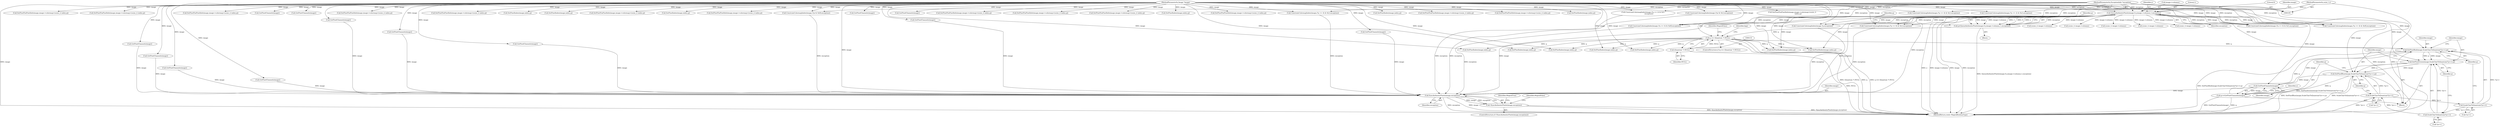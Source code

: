 digraph "0_ImageMagick_cc4ac341f29fa368da6ef01c207deaf8c61f6a2e@pointer" {
"1000772" [label="(Call,SetPixelRed(image,ScaleCharToQuantum(*p++),q))"];
"1000795" [label="(Call,GetPixelChannels(image))"];
"1000786" [label="(Call,SetPixelBlue(image,ScaleCharToQuantum(*p++),q))"];
"1000779" [label="(Call,SetPixelGreen(image,ScaleCharToQuantum(*p++),q))"];
"1000772" [label="(Call,SetPixelRed(image,ScaleCharToQuantum(*p++),q))"];
"1000118" [label="(Call,QueueAuthenticPixels(image,0,y,image->columns,1,exception))"];
"1000106" [label="(MethodParameterIn,Image *image)"];
"1000109" [label="(MethodParameterIn,ssize_t y)"];
"1000110" [label="(MethodParameterIn,ExceptionInfo *exception)"];
"1000774" [label="(Call,ScaleCharToQuantum(*p++))"];
"1000788" [label="(Call,ScaleCharToQuantum(*p++))"];
"1000781" [label="(Call,ScaleCharToQuantum(*p++))"];
"1000128" [label="(Call,q == (Quantum *) NULL)"];
"1000116" [label="(Call,q=QueueAuthenticPixels(image,0,y,image->columns,1,exception))"];
"1000130" [label="(Call,(Quantum *) NULL)"];
"1000793" [label="(Call,q+=GetPixelChannels(image))"];
"1000800" [label="(Call,SyncAuthenticPixels(image,exception))"];
"1000799" [label="(Call,!SyncAuthenticPixels(image,exception))"];
"1000789" [label="(Call,*p++)"];
"1000764" [label="(Call,(ssize_t) image->columns)"];
"1000478" [label="(Call,GetPixelChannels(image))"];
"1000136" [label="(Identifier,bpp)"];
"1000403" [label="(Call,ConstrainColormapIndex(image,(*p) & 0x3,exception))"];
"1000781" [label="(Call,ScaleCharToQuantum(*p++))"];
"1000147" [label="(Call,(ssize_t) image->columns)"];
"1000364" [label="(Call,GetPixelChannels(image))"];
"1000740" [label="(Call,SetPixelViaPixelInfo(image,image->colormap+(ssize_t) index,q))"];
"1000260" [label="(Call,SetPixelViaPixelInfo(image,image->colormap+(ssize_t) index,q))"];
"1000298" [label="(Call,ConstrainColormapIndex(image,(*p >> 6) & 0x3,exception))"];
"1000611" [label="(Call,SetPixelViaPixelInfo(image,image->colormap+(ssize_t) index,q))"];
"1000121" [label="(Identifier,y)"];
"1000122" [label="(Call,image->columns)"];
"1000580" [label="(Call,(ssize_t) image->columns)"];
"1000795" [label="(Call,GetPixelChannels(image))"];
"1000307" [label="(Call,SetPixelIndex(image,index,q))"];
"1000544" [label="(Call,SetPixelIndex(image,index,q))"];
"1000250" [label="(Call,SetPixelViaPixelInfo(image,image->colormap+(ssize_t) index,q))"];
"1000658" [label="(Call,GetPixelChannels(image))"];
"1000775" [label="(Call,*p++)"];
"1000410" [label="(Call,SetPixelIndex(image,index,q))"];
"1000134" [label="(Identifier,MagickFalse)"];
"1000510" [label="(Call,SetPixelViaPixelInfo(image,image->colormap+(ssize_t) index,q))"];
"1000773" [label="(Identifier,image)"];
"1000106" [label="(MethodParameterIn,Image *image)"];
"1000125" [label="(Literal,1)"];
"1000802" [label="(Identifier,exception)"];
"1000368" [label="(Call,ConstrainColormapIndex(image,(*p >> 2) & 0x3,exception))"];
"1000129" [label="(Identifier,q)"];
"1000730" [label="(Call,SetPixelIndex(image,index,q))"];
"1000116" [label="(Call,q=QueueAuthenticPixels(image,0,y,image->columns,1,exception))"];
"1000627" [label="(Call,ConstrainColormapIndex(image,(*p) & 0x0f,exception))"];
"1000792" [label="(Identifier,q)"];
"1000725" [label="(Call,ConstrainColormapIndex(image,*p,exception))"];
"1000771" [label="(Block,)"];
"1000447" [label="(Call,ConstrainColormapIndex(image,(*p >> 6) & 0x3,exception))"];
"1000491" [label="(Call,ConstrainColormapIndex(image,(*p >> 4) & 0x3,exception))"];
"1000801" [label="(Identifier,image)"];
"1000787" [label="(Identifier,image)"];
"1000690" [label="(Call,SetPixelViaPixelInfo(image,image->colormap+(ssize_t) index,q))"];
"1000634" [label="(Call,SetPixelIndex(image,index,q))"];
"1000286" [label="(Call,(ssize_t) image->columns)"];
"1000111" [label="(Block,)"];
"1000680" [label="(Call,SetPixelIndex(image,index,q))"];
"1000333" [label="(Call,ConstrainColormapIndex(image,(*p >> 4) & 0x3,exception))"];
"1000770" [label="(Identifier,x)"];
"1000601" [label="(Call,SetPixelIndex(image,index,q))"];
"1000387" [label="(Call,SetPixelViaPixelInfo(image,image->colormap+(ssize_t) index,q))"];
"1000317" [label="(Call,SetPixelViaPixelInfo(image,image->colormap+(ssize_t) index,q))"];
"1000110" [label="(MethodParameterIn,ExceptionInfo *exception)"];
"1000432" [label="(Call,GetPixelChannels(image))"];
"1000772" [label="(Call,SetPixelRed(image,ScaleCharToQuantum(*p++),q))"];
"1000117" [label="(Identifier,q)"];
"1000109" [label="(MethodParameterIn,ssize_t y)"];
"1000466" [label="(Call,SetPixelViaPixelInfo(image,image->colormap+(ssize_t) index,q))"];
"1000623" [label="(Call,GetPixelChannels(image))"];
"1000399" [label="(Call,GetPixelChannels(image))"];
"1000715" [label="(Call,(ssize_t) image->columns)"];
"1000788" [label="(Call,ScaleCharToQuantum(*p++))"];
"1000671" [label="(Call,ConstrainColormapIndex(image,(*p >> 4) & 0x0f,exception))"];
"1000804" [label="(Identifier,MagickFalse)"];
"1000127" [label="(ControlStructure,if (q == (Quantum *) NULL))"];
"1000782" [label="(Call,*p++)"];
"1000800" [label="(Call,SyncAuthenticPixels(image,exception))"];
"1000188" [label="(Call,SetPixelViaPixelInfo(image,image->colormap+(ssize_t) index,q))"];
"1000535" [label="(Call,ConstrainColormapIndex(image,(*p >> 2) & 0x3,\n                       exception))"];
"1000785" [label="(Identifier,q)"];
"1000352" [label="(Call,SetPixelViaPixelInfo(image,image->colormap+(ssize_t) index,q))"];
"1000132" [label="(Identifier,NULL)"];
"1000118" [label="(Call,QueueAuthenticPixels(image,0,y,image->columns,1,exception))"];
"1000807" [label="(MethodReturn,static MagickBooleanType)"];
"1000456" [label="(Call,SetPixelIndex(image,index,q))"];
"1000500" [label="(Call,SetPixelIndex(image,index,q))"];
"1000178" [label="(Call,SetPixelIndex(image,index,q))"];
"1000592" [label="(Call,ConstrainColormapIndex(image,(*p >> 4) & 0x0f,exception))"];
"1000796" [label="(Identifier,image)"];
"1000786" [label="(Call,SetPixelBlue(image,ScaleCharToQuantum(*p++),q))"];
"1000120" [label="(Literal,0)"];
"1000126" [label="(Identifier,exception)"];
"1000420" [label="(Call,SetPixelViaPixelInfo(image,image->colormap+(ssize_t) index,q))"];
"1000793" [label="(Call,q+=GetPixelChannels(image))"];
"1000806" [label="(Identifier,MagickTrue)"];
"1000128" [label="(Call,q == (Quantum *) NULL)"];
"1000342" [label="(Call,SetPixelIndex(image,index,q))"];
"1000644" [label="(Call,SetPixelViaPixelInfo(image,image->colormap+(ssize_t) index,q))"];
"1000778" [label="(Identifier,q)"];
"1000798" [label="(ControlStructure,if (!SyncAuthenticPixels(image,exception)))"];
"1000130" [label="(Call,(Quantum *) NULL)"];
"1000566" [label="(Call,GetPixelChannels(image))"];
"1000240" [label="(Call,SetPixelIndex(image,index,q))"];
"1000119" [label="(Identifier,image)"];
"1000794" [label="(Identifier,q)"];
"1000779" [label="(Call,SetPixelGreen(image,ScaleCharToQuantum(*p++),q))"];
"1000780" [label="(Identifier,image)"];
"1000799" [label="(Call,!SyncAuthenticPixels(image,exception))"];
"1000272" [label="(Call,GetPixelChannels(image))"];
"1000329" [label="(Call,GetPixelChannels(image))"];
"1000554" [label="(Call,SetPixelViaPixelInfo(image,image->colormap+(ssize_t)\n                        index,q))"];
"1000754" [label="(Call,GetPixelChannels(image))"];
"1000774" [label="(Call,ScaleCharToQuantum(*p++))"];
"1000200" [label="(Call,GetPixelChannels(image))"];
"1000377" [label="(Call,SetPixelIndex(image,index,q))"];
"1000704" [label="(Call,GetPixelChannels(image))"];
"1000522" [label="(Call,GetPixelChannels(image))"];
"1000772" -> "1000771"  [label="AST: "];
"1000772" -> "1000778"  [label="CFG: "];
"1000773" -> "1000772"  [label="AST: "];
"1000774" -> "1000772"  [label="AST: "];
"1000778" -> "1000772"  [label="AST: "];
"1000780" -> "1000772"  [label="CFG: "];
"1000772" -> "1000807"  [label="DDG: SetPixelRed(image,ScaleCharToQuantum(*p++),q)"];
"1000795" -> "1000772"  [label="DDG: image"];
"1000118" -> "1000772"  [label="DDG: image"];
"1000106" -> "1000772"  [label="DDG: image"];
"1000774" -> "1000772"  [label="DDG: *p++"];
"1000128" -> "1000772"  [label="DDG: q"];
"1000793" -> "1000772"  [label="DDG: q"];
"1000772" -> "1000779"  [label="DDG: image"];
"1000772" -> "1000779"  [label="DDG: q"];
"1000795" -> "1000793"  [label="AST: "];
"1000795" -> "1000796"  [label="CFG: "];
"1000796" -> "1000795"  [label="AST: "];
"1000793" -> "1000795"  [label="CFG: "];
"1000795" -> "1000793"  [label="DDG: image"];
"1000786" -> "1000795"  [label="DDG: image"];
"1000106" -> "1000795"  [label="DDG: image"];
"1000795" -> "1000800"  [label="DDG: image"];
"1000786" -> "1000771"  [label="AST: "];
"1000786" -> "1000792"  [label="CFG: "];
"1000787" -> "1000786"  [label="AST: "];
"1000788" -> "1000786"  [label="AST: "];
"1000792" -> "1000786"  [label="AST: "];
"1000794" -> "1000786"  [label="CFG: "];
"1000786" -> "1000807"  [label="DDG: ScaleCharToQuantum(*p++)"];
"1000786" -> "1000807"  [label="DDG: SetPixelBlue(image,ScaleCharToQuantum(*p++),q)"];
"1000779" -> "1000786"  [label="DDG: image"];
"1000779" -> "1000786"  [label="DDG: q"];
"1000106" -> "1000786"  [label="DDG: image"];
"1000788" -> "1000786"  [label="DDG: *p++"];
"1000786" -> "1000793"  [label="DDG: q"];
"1000779" -> "1000771"  [label="AST: "];
"1000779" -> "1000785"  [label="CFG: "];
"1000780" -> "1000779"  [label="AST: "];
"1000781" -> "1000779"  [label="AST: "];
"1000785" -> "1000779"  [label="AST: "];
"1000787" -> "1000779"  [label="CFG: "];
"1000779" -> "1000807"  [label="DDG: SetPixelGreen(image,ScaleCharToQuantum(*p++),q)"];
"1000106" -> "1000779"  [label="DDG: image"];
"1000781" -> "1000779"  [label="DDG: *p++"];
"1000118" -> "1000116"  [label="AST: "];
"1000118" -> "1000126"  [label="CFG: "];
"1000119" -> "1000118"  [label="AST: "];
"1000120" -> "1000118"  [label="AST: "];
"1000121" -> "1000118"  [label="AST: "];
"1000122" -> "1000118"  [label="AST: "];
"1000125" -> "1000118"  [label="AST: "];
"1000126" -> "1000118"  [label="AST: "];
"1000116" -> "1000118"  [label="CFG: "];
"1000118" -> "1000807"  [label="DDG: exception"];
"1000118" -> "1000807"  [label="DDG: y"];
"1000118" -> "1000807"  [label="DDG: image->columns"];
"1000118" -> "1000807"  [label="DDG: image"];
"1000118" -> "1000116"  [label="DDG: exception"];
"1000118" -> "1000116"  [label="DDG: image"];
"1000118" -> "1000116"  [label="DDG: image->columns"];
"1000118" -> "1000116"  [label="DDG: 1"];
"1000118" -> "1000116"  [label="DDG: 0"];
"1000118" -> "1000116"  [label="DDG: y"];
"1000106" -> "1000118"  [label="DDG: image"];
"1000109" -> "1000118"  [label="DDG: y"];
"1000110" -> "1000118"  [label="DDG: exception"];
"1000118" -> "1000147"  [label="DDG: image->columns"];
"1000118" -> "1000178"  [label="DDG: image"];
"1000118" -> "1000240"  [label="DDG: image"];
"1000118" -> "1000286"  [label="DDG: image->columns"];
"1000118" -> "1000298"  [label="DDG: image"];
"1000118" -> "1000298"  [label="DDG: exception"];
"1000118" -> "1000447"  [label="DDG: image"];
"1000118" -> "1000447"  [label="DDG: exception"];
"1000118" -> "1000580"  [label="DDG: image->columns"];
"1000118" -> "1000592"  [label="DDG: image"];
"1000118" -> "1000592"  [label="DDG: exception"];
"1000118" -> "1000671"  [label="DDG: image"];
"1000118" -> "1000671"  [label="DDG: exception"];
"1000118" -> "1000715"  [label="DDG: image->columns"];
"1000118" -> "1000725"  [label="DDG: image"];
"1000118" -> "1000725"  [label="DDG: exception"];
"1000118" -> "1000764"  [label="DDG: image->columns"];
"1000118" -> "1000800"  [label="DDG: image"];
"1000118" -> "1000800"  [label="DDG: exception"];
"1000106" -> "1000105"  [label="AST: "];
"1000106" -> "1000807"  [label="DDG: image"];
"1000106" -> "1000178"  [label="DDG: image"];
"1000106" -> "1000188"  [label="DDG: image"];
"1000106" -> "1000200"  [label="DDG: image"];
"1000106" -> "1000240"  [label="DDG: image"];
"1000106" -> "1000250"  [label="DDG: image"];
"1000106" -> "1000260"  [label="DDG: image"];
"1000106" -> "1000272"  [label="DDG: image"];
"1000106" -> "1000298"  [label="DDG: image"];
"1000106" -> "1000307"  [label="DDG: image"];
"1000106" -> "1000317"  [label="DDG: image"];
"1000106" -> "1000329"  [label="DDG: image"];
"1000106" -> "1000333"  [label="DDG: image"];
"1000106" -> "1000342"  [label="DDG: image"];
"1000106" -> "1000352"  [label="DDG: image"];
"1000106" -> "1000364"  [label="DDG: image"];
"1000106" -> "1000368"  [label="DDG: image"];
"1000106" -> "1000377"  [label="DDG: image"];
"1000106" -> "1000387"  [label="DDG: image"];
"1000106" -> "1000399"  [label="DDG: image"];
"1000106" -> "1000403"  [label="DDG: image"];
"1000106" -> "1000410"  [label="DDG: image"];
"1000106" -> "1000420"  [label="DDG: image"];
"1000106" -> "1000432"  [label="DDG: image"];
"1000106" -> "1000447"  [label="DDG: image"];
"1000106" -> "1000456"  [label="DDG: image"];
"1000106" -> "1000466"  [label="DDG: image"];
"1000106" -> "1000478"  [label="DDG: image"];
"1000106" -> "1000491"  [label="DDG: image"];
"1000106" -> "1000500"  [label="DDG: image"];
"1000106" -> "1000510"  [label="DDG: image"];
"1000106" -> "1000522"  [label="DDG: image"];
"1000106" -> "1000535"  [label="DDG: image"];
"1000106" -> "1000544"  [label="DDG: image"];
"1000106" -> "1000554"  [label="DDG: image"];
"1000106" -> "1000566"  [label="DDG: image"];
"1000106" -> "1000592"  [label="DDG: image"];
"1000106" -> "1000601"  [label="DDG: image"];
"1000106" -> "1000611"  [label="DDG: image"];
"1000106" -> "1000623"  [label="DDG: image"];
"1000106" -> "1000627"  [label="DDG: image"];
"1000106" -> "1000634"  [label="DDG: image"];
"1000106" -> "1000644"  [label="DDG: image"];
"1000106" -> "1000658"  [label="DDG: image"];
"1000106" -> "1000671"  [label="DDG: image"];
"1000106" -> "1000680"  [label="DDG: image"];
"1000106" -> "1000690"  [label="DDG: image"];
"1000106" -> "1000704"  [label="DDG: image"];
"1000106" -> "1000725"  [label="DDG: image"];
"1000106" -> "1000730"  [label="DDG: image"];
"1000106" -> "1000740"  [label="DDG: image"];
"1000106" -> "1000754"  [label="DDG: image"];
"1000106" -> "1000800"  [label="DDG: image"];
"1000109" -> "1000105"  [label="AST: "];
"1000109" -> "1000807"  [label="DDG: y"];
"1000110" -> "1000105"  [label="AST: "];
"1000110" -> "1000807"  [label="DDG: exception"];
"1000110" -> "1000298"  [label="DDG: exception"];
"1000110" -> "1000333"  [label="DDG: exception"];
"1000110" -> "1000368"  [label="DDG: exception"];
"1000110" -> "1000403"  [label="DDG: exception"];
"1000110" -> "1000447"  [label="DDG: exception"];
"1000110" -> "1000491"  [label="DDG: exception"];
"1000110" -> "1000535"  [label="DDG: exception"];
"1000110" -> "1000592"  [label="DDG: exception"];
"1000110" -> "1000627"  [label="DDG: exception"];
"1000110" -> "1000671"  [label="DDG: exception"];
"1000110" -> "1000725"  [label="DDG: exception"];
"1000110" -> "1000800"  [label="DDG: exception"];
"1000774" -> "1000775"  [label="CFG: "];
"1000775" -> "1000774"  [label="AST: "];
"1000778" -> "1000774"  [label="CFG: "];
"1000788" -> "1000774"  [label="DDG: *p++"];
"1000774" -> "1000781"  [label="DDG: *p++"];
"1000788" -> "1000789"  [label="CFG: "];
"1000789" -> "1000788"  [label="AST: "];
"1000792" -> "1000788"  [label="CFG: "];
"1000788" -> "1000807"  [label="DDG: *p++"];
"1000781" -> "1000788"  [label="DDG: *p++"];
"1000781" -> "1000782"  [label="CFG: "];
"1000782" -> "1000781"  [label="AST: "];
"1000785" -> "1000781"  [label="CFG: "];
"1000128" -> "1000127"  [label="AST: "];
"1000128" -> "1000130"  [label="CFG: "];
"1000129" -> "1000128"  [label="AST: "];
"1000130" -> "1000128"  [label="AST: "];
"1000134" -> "1000128"  [label="CFG: "];
"1000136" -> "1000128"  [label="CFG: "];
"1000128" -> "1000807"  [label="DDG: (Quantum *) NULL"];
"1000128" -> "1000807"  [label="DDG: q"];
"1000128" -> "1000807"  [label="DDG: q == (Quantum *) NULL"];
"1000116" -> "1000128"  [label="DDG: q"];
"1000130" -> "1000128"  [label="DDG: NULL"];
"1000128" -> "1000178"  [label="DDG: q"];
"1000128" -> "1000240"  [label="DDG: q"];
"1000128" -> "1000307"  [label="DDG: q"];
"1000128" -> "1000456"  [label="DDG: q"];
"1000128" -> "1000601"  [label="DDG: q"];
"1000128" -> "1000680"  [label="DDG: q"];
"1000128" -> "1000730"  [label="DDG: q"];
"1000116" -> "1000111"  [label="AST: "];
"1000117" -> "1000116"  [label="AST: "];
"1000129" -> "1000116"  [label="CFG: "];
"1000116" -> "1000807"  [label="DDG: QueueAuthenticPixels(image,0,y,image->columns,1,exception)"];
"1000130" -> "1000132"  [label="CFG: "];
"1000131" -> "1000130"  [label="AST: "];
"1000132" -> "1000130"  [label="AST: "];
"1000130" -> "1000807"  [label="DDG: NULL"];
"1000793" -> "1000771"  [label="AST: "];
"1000794" -> "1000793"  [label="AST: "];
"1000770" -> "1000793"  [label="CFG: "];
"1000793" -> "1000807"  [label="DDG: GetPixelChannels(image)"];
"1000793" -> "1000807"  [label="DDG: q"];
"1000800" -> "1000799"  [label="AST: "];
"1000800" -> "1000802"  [label="CFG: "];
"1000801" -> "1000800"  [label="AST: "];
"1000802" -> "1000800"  [label="AST: "];
"1000799" -> "1000800"  [label="CFG: "];
"1000800" -> "1000807"  [label="DDG: exception"];
"1000800" -> "1000807"  [label="DDG: image"];
"1000800" -> "1000799"  [label="DDG: image"];
"1000800" -> "1000799"  [label="DDG: exception"];
"1000200" -> "1000800"  [label="DDG: image"];
"1000754" -> "1000800"  [label="DDG: image"];
"1000478" -> "1000800"  [label="DDG: image"];
"1000432" -> "1000800"  [label="DDG: image"];
"1000272" -> "1000800"  [label="DDG: image"];
"1000704" -> "1000800"  [label="DDG: image"];
"1000566" -> "1000800"  [label="DDG: image"];
"1000522" -> "1000800"  [label="DDG: image"];
"1000658" -> "1000800"  [label="DDG: image"];
"1000447" -> "1000800"  [label="DDG: exception"];
"1000403" -> "1000800"  [label="DDG: exception"];
"1000627" -> "1000800"  [label="DDG: exception"];
"1000491" -> "1000800"  [label="DDG: exception"];
"1000535" -> "1000800"  [label="DDG: exception"];
"1000725" -> "1000800"  [label="DDG: exception"];
"1000671" -> "1000800"  [label="DDG: exception"];
"1000799" -> "1000798"  [label="AST: "];
"1000804" -> "1000799"  [label="CFG: "];
"1000806" -> "1000799"  [label="CFG: "];
"1000799" -> "1000807"  [label="DDG: SyncAuthenticPixels(image,exception)"];
"1000799" -> "1000807"  [label="DDG: !SyncAuthenticPixels(image,exception)"];
}
